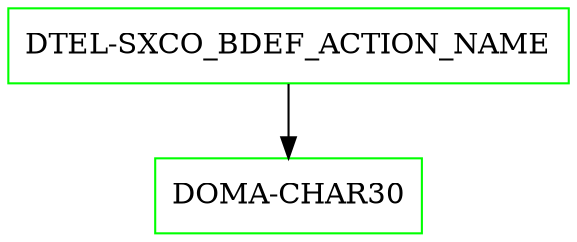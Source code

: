 digraph G {
  "DTEL-SXCO_BDEF_ACTION_NAME" [shape=box,color=green];
  "DOMA-CHAR30" [shape=box,color=green,URL="./DOMA_CHAR30.html"];
  "DTEL-SXCO_BDEF_ACTION_NAME" -> "DOMA-CHAR30";
}

